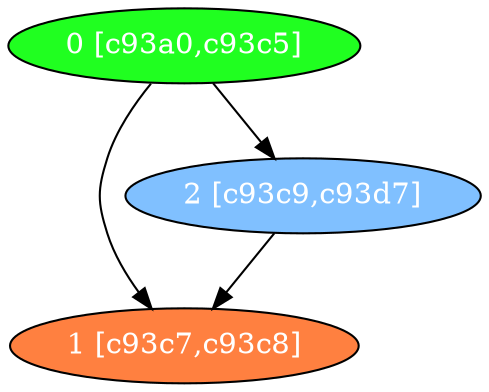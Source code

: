 diGraph libnss3{
	libnss3_0  [style=filled fillcolor="#20FF20" fontcolor="#ffffff" shape=oval label="0 [c93a0,c93c5]"]
	libnss3_1  [style=filled fillcolor="#FF8040" fontcolor="#ffffff" shape=oval label="1 [c93c7,c93c8]"]
	libnss3_2  [style=filled fillcolor="#80C0FF" fontcolor="#ffffff" shape=oval label="2 [c93c9,c93d7]"]

	libnss3_0 -> libnss3_1
	libnss3_0 -> libnss3_2
	libnss3_2 -> libnss3_1
}